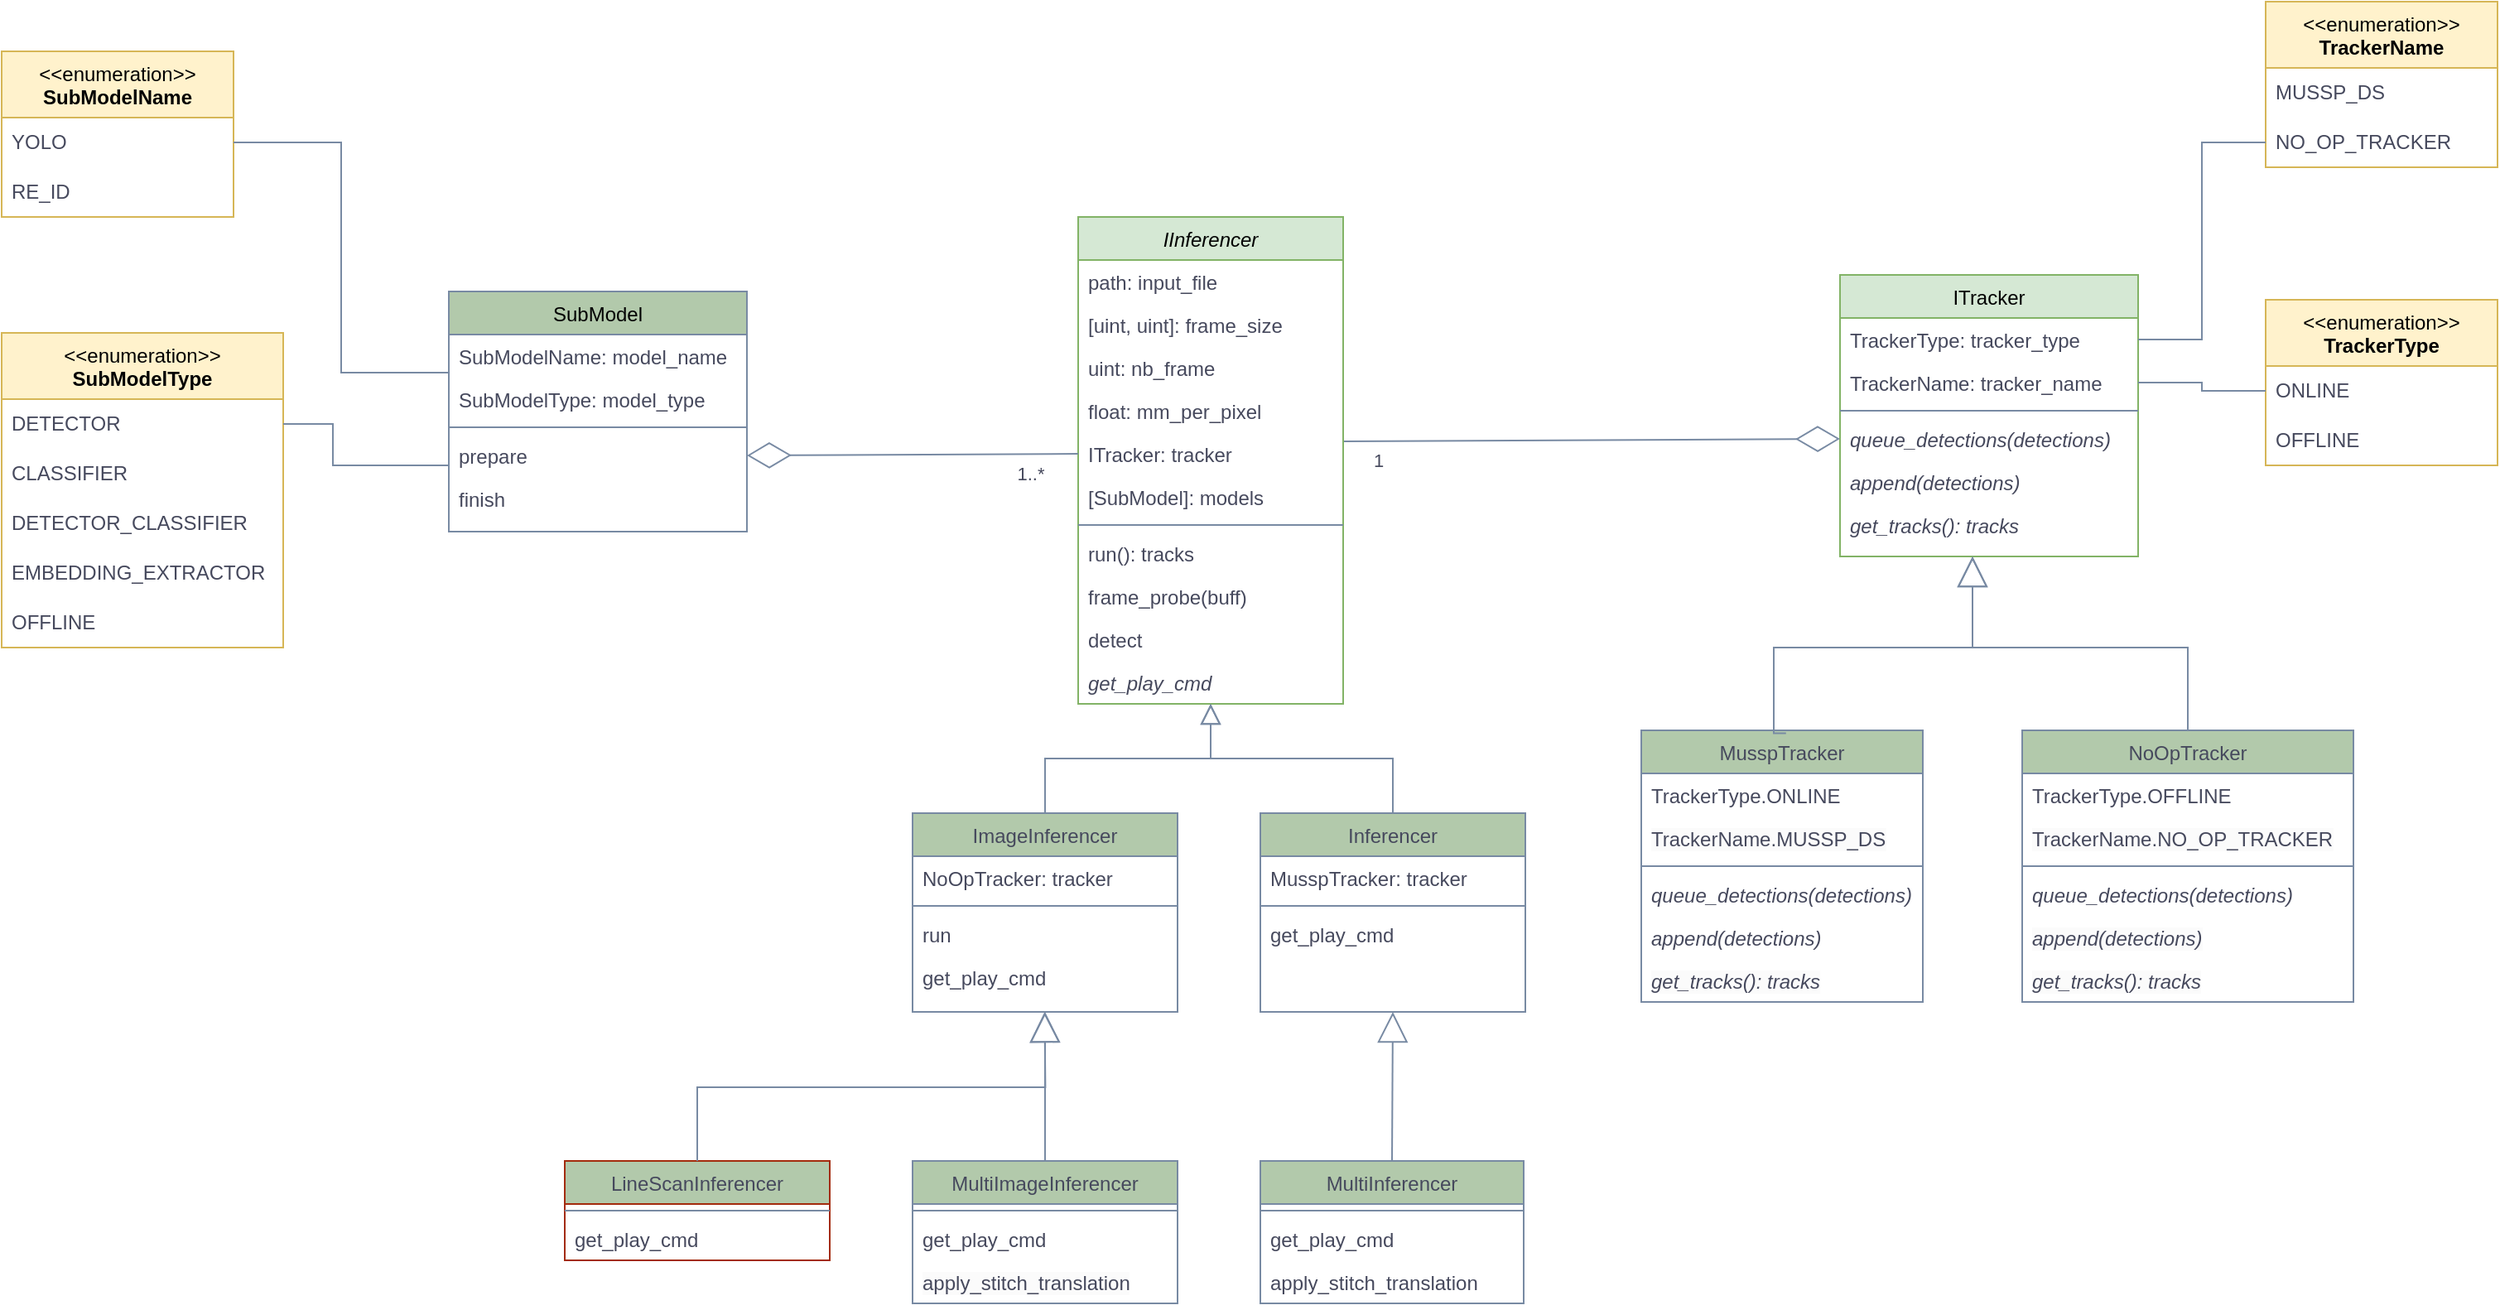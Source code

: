 <mxfile version="24.1.0" type="device">
  <diagram id="C5RBs43oDa-KdzZeNtuy" name="Page-1">
    <mxGraphModel dx="2645" dy="2179" grid="1" gridSize="10" guides="1" tooltips="1" connect="1" arrows="1" fold="1" page="1" pageScale="1" pageWidth="827" pageHeight="1169" math="0" shadow="0">
      <root>
        <mxCell id="WIyWlLk6GJQsqaUBKTNV-0" />
        <mxCell id="WIyWlLk6GJQsqaUBKTNV-1" parent="WIyWlLk6GJQsqaUBKTNV-0" />
        <mxCell id="zkfFHV4jXpPFQw0GAbJ--0" value="IInferencer" style="swimlane;fontStyle=2;align=center;verticalAlign=top;childLayout=stackLayout;horizontal=1;startSize=26;horizontalStack=0;resizeParent=1;resizeLast=0;collapsible=1;marginBottom=0;rounded=0;shadow=0;strokeWidth=1;labelBackgroundColor=none;fillColor=#d5e8d4;strokeColor=#82b366;" parent="WIyWlLk6GJQsqaUBKTNV-1" vertex="1">
          <mxGeometry x="220" width="160" height="294" as="geometry">
            <mxRectangle x="230" y="140" width="160" height="26" as="alternateBounds" />
          </mxGeometry>
        </mxCell>
        <mxCell id="zkfFHV4jXpPFQw0GAbJ--1" value="path: input_file&#xa;" style="text;align=left;verticalAlign=top;spacingLeft=4;spacingRight=4;overflow=hidden;rotatable=0;points=[[0,0.5],[1,0.5]];portConstraint=eastwest;labelBackgroundColor=none;fontColor=#46495D;" parent="zkfFHV4jXpPFQw0GAbJ--0" vertex="1">
          <mxGeometry y="26" width="160" height="26" as="geometry" />
        </mxCell>
        <mxCell id="qdX-R1Pj5iQmyDdqSwIo-8" value="[uint, uint]: frame_size" style="text;strokeColor=none;fillColor=none;align=left;verticalAlign=top;spacingLeft=4;spacingRight=4;overflow=hidden;rotatable=0;points=[[0,0.5],[1,0.5]];portConstraint=eastwest;whiteSpace=wrap;html=1;labelBackgroundColor=none;fontColor=#46495D;" vertex="1" parent="zkfFHV4jXpPFQw0GAbJ--0">
          <mxGeometry y="52" width="160" height="26" as="geometry" />
        </mxCell>
        <mxCell id="qdX-R1Pj5iQmyDdqSwIo-11" value="uint: nb_frame" style="text;strokeColor=none;fillColor=none;align=left;verticalAlign=top;spacingLeft=4;spacingRight=4;overflow=hidden;rotatable=0;points=[[0,0.5],[1,0.5]];portConstraint=eastwest;whiteSpace=wrap;html=1;labelBackgroundColor=none;fontColor=#46495D;" vertex="1" parent="zkfFHV4jXpPFQw0GAbJ--0">
          <mxGeometry y="78" width="160" height="26" as="geometry" />
        </mxCell>
        <mxCell id="qdX-R1Pj5iQmyDdqSwIo-12" value="float: mm_per_pixel" style="text;strokeColor=none;fillColor=none;align=left;verticalAlign=top;spacingLeft=4;spacingRight=4;overflow=hidden;rotatable=0;points=[[0,0.5],[1,0.5]];portConstraint=eastwest;whiteSpace=wrap;html=1;labelBackgroundColor=none;fontColor=#46495D;" vertex="1" parent="zkfFHV4jXpPFQw0GAbJ--0">
          <mxGeometry y="104" width="160" height="26" as="geometry" />
        </mxCell>
        <mxCell id="qdX-R1Pj5iQmyDdqSwIo-78" value="ITracker: tracker" style="text;strokeColor=none;fillColor=none;align=left;verticalAlign=top;spacingLeft=4;spacingRight=4;overflow=hidden;rotatable=0;points=[[0,0.5],[1,0.5]];portConstraint=eastwest;whiteSpace=wrap;html=1;labelBackgroundColor=none;fontColor=#46495D;" vertex="1" parent="zkfFHV4jXpPFQw0GAbJ--0">
          <mxGeometry y="130" width="160" height="26" as="geometry" />
        </mxCell>
        <mxCell id="qdX-R1Pj5iQmyDdqSwIo-100" value="[SubModel]: models" style="text;strokeColor=none;fillColor=none;align=left;verticalAlign=top;spacingLeft=4;spacingRight=4;overflow=hidden;rotatable=0;points=[[0,0.5],[1,0.5]];portConstraint=eastwest;whiteSpace=wrap;html=1;labelBackgroundColor=none;fontColor=#46495D;" vertex="1" parent="zkfFHV4jXpPFQw0GAbJ--0">
          <mxGeometry y="156" width="160" height="26" as="geometry" />
        </mxCell>
        <mxCell id="zkfFHV4jXpPFQw0GAbJ--4" value="" style="line;html=1;strokeWidth=1;align=left;verticalAlign=middle;spacingTop=-1;spacingLeft=3;spacingRight=3;rotatable=0;labelPosition=right;points=[];portConstraint=eastwest;labelBackgroundColor=none;fillColor=#B2C9AB;strokeColor=#788AA3;fontColor=#46495D;" parent="zkfFHV4jXpPFQw0GAbJ--0" vertex="1">
          <mxGeometry y="182" width="160" height="8" as="geometry" />
        </mxCell>
        <mxCell id="zkfFHV4jXpPFQw0GAbJ--5" value="run(): tracks" style="text;align=left;verticalAlign=top;spacingLeft=4;spacingRight=4;overflow=hidden;rotatable=0;points=[[0,0.5],[1,0.5]];portConstraint=eastwest;labelBackgroundColor=none;fontColor=#46495D;" parent="zkfFHV4jXpPFQw0GAbJ--0" vertex="1">
          <mxGeometry y="190" width="160" height="26" as="geometry" />
        </mxCell>
        <mxCell id="qdX-R1Pj5iQmyDdqSwIo-33" value="frame_probe(buff)" style="text;align=left;verticalAlign=top;spacingLeft=4;spacingRight=4;overflow=hidden;rotatable=0;points=[[0,0.5],[1,0.5]];portConstraint=eastwest;labelBackgroundColor=none;fontColor=#46495D;" vertex="1" parent="zkfFHV4jXpPFQw0GAbJ--0">
          <mxGeometry y="216" width="160" height="26" as="geometry" />
        </mxCell>
        <mxCell id="qdX-R1Pj5iQmyDdqSwIo-34" value="detect" style="text;align=left;verticalAlign=top;spacingLeft=4;spacingRight=4;overflow=hidden;rotatable=0;points=[[0,0.5],[1,0.5]];portConstraint=eastwest;labelBackgroundColor=none;fontColor=#46495D;" vertex="1" parent="zkfFHV4jXpPFQw0GAbJ--0">
          <mxGeometry y="242" width="160" height="26" as="geometry" />
        </mxCell>
        <mxCell id="qdX-R1Pj5iQmyDdqSwIo-35" value="get_play_cmd" style="text;align=left;verticalAlign=top;spacingLeft=4;spacingRight=4;overflow=hidden;rotatable=0;points=[[0,0.5],[1,0.5]];portConstraint=eastwest;labelBackgroundColor=none;fontColor=#46495D;fontStyle=2" vertex="1" parent="zkfFHV4jXpPFQw0GAbJ--0">
          <mxGeometry y="268" width="160" height="26" as="geometry" />
        </mxCell>
        <mxCell id="zkfFHV4jXpPFQw0GAbJ--6" value="ImageInferencer" style="swimlane;fontStyle=0;align=center;verticalAlign=top;childLayout=stackLayout;horizontal=1;startSize=26;horizontalStack=0;resizeParent=1;resizeLast=0;collapsible=1;marginBottom=0;rounded=0;shadow=0;strokeWidth=1;labelBackgroundColor=none;fillColor=#B2C9AB;strokeColor=#788AA3;fontColor=#46495D;" parent="WIyWlLk6GJQsqaUBKTNV-1" vertex="1">
          <mxGeometry x="120" y="360" width="160" height="120" as="geometry">
            <mxRectangle x="130" y="380" width="160" height="26" as="alternateBounds" />
          </mxGeometry>
        </mxCell>
        <mxCell id="qdX-R1Pj5iQmyDdqSwIo-97" value="NoOpTracker: tracker" style="text;strokeColor=none;fillColor=none;align=left;verticalAlign=top;spacingLeft=4;spacingRight=4;overflow=hidden;rotatable=0;points=[[0,0.5],[1,0.5]];portConstraint=eastwest;whiteSpace=wrap;html=1;fontColor=#46495D;" vertex="1" parent="zkfFHV4jXpPFQw0GAbJ--6">
          <mxGeometry y="26" width="160" height="26" as="geometry" />
        </mxCell>
        <mxCell id="zkfFHV4jXpPFQw0GAbJ--9" value="" style="line;html=1;strokeWidth=1;align=left;verticalAlign=middle;spacingTop=-1;spacingLeft=3;spacingRight=3;rotatable=0;labelPosition=right;points=[];portConstraint=eastwest;labelBackgroundColor=none;fillColor=#B2C9AB;strokeColor=#788AA3;fontColor=#46495D;" parent="zkfFHV4jXpPFQw0GAbJ--6" vertex="1">
          <mxGeometry y="52" width="160" height="8" as="geometry" />
        </mxCell>
        <mxCell id="qdX-R1Pj5iQmyDdqSwIo-84" value="run" style="text;strokeColor=none;fillColor=none;align=left;verticalAlign=top;spacingLeft=4;spacingRight=4;overflow=hidden;rotatable=0;points=[[0,0.5],[1,0.5]];portConstraint=eastwest;whiteSpace=wrap;html=1;fontColor=#46495D;" vertex="1" parent="zkfFHV4jXpPFQw0GAbJ--6">
          <mxGeometry y="60" width="160" height="26" as="geometry" />
        </mxCell>
        <mxCell id="qdX-R1Pj5iQmyDdqSwIo-99" value="get_play_cmd" style="text;strokeColor=none;fillColor=none;align=left;verticalAlign=top;spacingLeft=4;spacingRight=4;overflow=hidden;rotatable=0;points=[[0,0.5],[1,0.5]];portConstraint=eastwest;whiteSpace=wrap;html=1;fontColor=#46495D;" vertex="1" parent="zkfFHV4jXpPFQw0GAbJ--6">
          <mxGeometry y="86" width="160" height="26" as="geometry" />
        </mxCell>
        <mxCell id="zkfFHV4jXpPFQw0GAbJ--12" value="" style="endArrow=block;endSize=10;endFill=0;shadow=0;strokeWidth=1;rounded=0;curved=0;edgeStyle=elbowEdgeStyle;elbow=vertical;labelBackgroundColor=none;fontColor=default;strokeColor=#788AA3;" parent="WIyWlLk6GJQsqaUBKTNV-1" source="zkfFHV4jXpPFQw0GAbJ--6" target="zkfFHV4jXpPFQw0GAbJ--0" edge="1">
          <mxGeometry width="160" relative="1" as="geometry">
            <mxPoint x="200" y="203" as="sourcePoint" />
            <mxPoint x="200" y="203" as="targetPoint" />
          </mxGeometry>
        </mxCell>
        <mxCell id="zkfFHV4jXpPFQw0GAbJ--13" value="Inferencer&#xa;" style="swimlane;fontStyle=0;align=center;verticalAlign=top;childLayout=stackLayout;horizontal=1;startSize=26;horizontalStack=0;resizeParent=1;resizeLast=0;collapsible=1;marginBottom=0;rounded=0;shadow=0;strokeWidth=1;labelBackgroundColor=none;fillColor=#B2C9AB;strokeColor=#788AA3;fontColor=#46495D;" parent="WIyWlLk6GJQsqaUBKTNV-1" vertex="1">
          <mxGeometry x="330" y="360" width="160" height="120" as="geometry">
            <mxRectangle x="340" y="380" width="170" height="26" as="alternateBounds" />
          </mxGeometry>
        </mxCell>
        <mxCell id="qdX-R1Pj5iQmyDdqSwIo-98" value="MusspTracker: tracker" style="text;strokeColor=none;fillColor=none;align=left;verticalAlign=top;spacingLeft=4;spacingRight=4;overflow=hidden;rotatable=0;points=[[0,0.5],[1,0.5]];portConstraint=eastwest;whiteSpace=wrap;html=1;fontColor=#46495D;" vertex="1" parent="zkfFHV4jXpPFQw0GAbJ--13">
          <mxGeometry y="26" width="160" height="26" as="geometry" />
        </mxCell>
        <mxCell id="zkfFHV4jXpPFQw0GAbJ--15" value="" style="line;html=1;strokeWidth=1;align=left;verticalAlign=middle;spacingTop=-1;spacingLeft=3;spacingRight=3;rotatable=0;labelPosition=right;points=[];portConstraint=eastwest;labelBackgroundColor=none;fillColor=#B2C9AB;strokeColor=#788AA3;fontColor=#46495D;" parent="zkfFHV4jXpPFQw0GAbJ--13" vertex="1">
          <mxGeometry y="52" width="160" height="8" as="geometry" />
        </mxCell>
        <mxCell id="qdX-R1Pj5iQmyDdqSwIo-89" value="get_play_cmd" style="text;strokeColor=none;fillColor=none;align=left;verticalAlign=top;spacingLeft=4;spacingRight=4;overflow=hidden;rotatable=0;points=[[0,0.5],[1,0.5]];portConstraint=eastwest;whiteSpace=wrap;html=1;fontColor=#46495D;" vertex="1" parent="zkfFHV4jXpPFQw0GAbJ--13">
          <mxGeometry y="60" width="160" height="26" as="geometry" />
        </mxCell>
        <mxCell id="zkfFHV4jXpPFQw0GAbJ--16" value="" style="endArrow=block;endSize=10;endFill=0;shadow=0;strokeWidth=1;rounded=0;curved=0;edgeStyle=elbowEdgeStyle;elbow=vertical;labelBackgroundColor=none;fontColor=default;strokeColor=#788AA3;" parent="WIyWlLk6GJQsqaUBKTNV-1" source="zkfFHV4jXpPFQw0GAbJ--13" target="zkfFHV4jXpPFQw0GAbJ--0" edge="1">
          <mxGeometry width="160" relative="1" as="geometry">
            <mxPoint x="210" y="373" as="sourcePoint" />
            <mxPoint x="310" y="271" as="targetPoint" />
          </mxGeometry>
        </mxCell>
        <mxCell id="zkfFHV4jXpPFQw0GAbJ--17" value="ITracker" style="swimlane;fontStyle=0;align=center;verticalAlign=top;childLayout=stackLayout;horizontal=1;startSize=26;horizontalStack=0;resizeParent=1;resizeLast=0;collapsible=1;marginBottom=0;rounded=0;shadow=0;strokeWidth=1;labelBackgroundColor=none;fillColor=#d5e8d4;strokeColor=#82b366;" parent="WIyWlLk6GJQsqaUBKTNV-1" vertex="1">
          <mxGeometry x="680" y="35" width="180" height="170" as="geometry">
            <mxRectangle x="550" y="140" width="160" height="26" as="alternateBounds" />
          </mxGeometry>
        </mxCell>
        <mxCell id="zkfFHV4jXpPFQw0GAbJ--18" value="TrackerType: tracker_type&#xa;" style="text;align=left;verticalAlign=top;spacingLeft=4;spacingRight=4;overflow=hidden;rotatable=0;points=[[0,0.5],[1,0.5]];portConstraint=eastwest;labelBackgroundColor=none;fontColor=#46495D;" parent="zkfFHV4jXpPFQw0GAbJ--17" vertex="1">
          <mxGeometry y="26" width="180" height="26" as="geometry" />
        </mxCell>
        <mxCell id="qdX-R1Pj5iQmyDdqSwIo-13" value="TrackerName: tracker_name&#xa;" style="text;align=left;verticalAlign=top;spacingLeft=4;spacingRight=4;overflow=hidden;rotatable=0;points=[[0,0.5],[1,0.5]];portConstraint=eastwest;labelBackgroundColor=none;fontColor=#46495D;" vertex="1" parent="zkfFHV4jXpPFQw0GAbJ--17">
          <mxGeometry y="52" width="180" height="26" as="geometry" />
        </mxCell>
        <mxCell id="zkfFHV4jXpPFQw0GAbJ--23" value="" style="line;html=1;strokeWidth=1;align=left;verticalAlign=middle;spacingTop=-1;spacingLeft=3;spacingRight=3;rotatable=0;labelPosition=right;points=[];portConstraint=eastwest;labelBackgroundColor=none;fillColor=#B2C9AB;strokeColor=#788AA3;fontColor=#46495D;" parent="zkfFHV4jXpPFQw0GAbJ--17" vertex="1">
          <mxGeometry y="78" width="180" height="8" as="geometry" />
        </mxCell>
        <mxCell id="zkfFHV4jXpPFQw0GAbJ--24" value="queue_detections(detections)" style="text;align=left;verticalAlign=top;spacingLeft=4;spacingRight=4;overflow=hidden;rotatable=0;points=[[0,0.5],[1,0.5]];portConstraint=eastwest;labelBackgroundColor=none;fontColor=#46495D;fontStyle=2" parent="zkfFHV4jXpPFQw0GAbJ--17" vertex="1">
          <mxGeometry y="86" width="180" height="26" as="geometry" />
        </mxCell>
        <mxCell id="zkfFHV4jXpPFQw0GAbJ--25" value="append(detections)" style="text;align=left;verticalAlign=top;spacingLeft=4;spacingRight=4;overflow=hidden;rotatable=0;points=[[0,0.5],[1,0.5]];portConstraint=eastwest;labelBackgroundColor=none;fontColor=#46495D;fontStyle=2" parent="zkfFHV4jXpPFQw0GAbJ--17" vertex="1">
          <mxGeometry y="112" width="180" height="26" as="geometry" />
        </mxCell>
        <mxCell id="qdX-R1Pj5iQmyDdqSwIo-15" value="get_tracks(): tracks" style="text;align=left;verticalAlign=top;spacingLeft=4;spacingRight=4;overflow=hidden;rotatable=0;points=[[0,0.5],[1,0.5]];portConstraint=eastwest;labelBackgroundColor=none;fontColor=#46495D;fontStyle=2" vertex="1" parent="zkfFHV4jXpPFQw0GAbJ--17">
          <mxGeometry y="138" width="180" height="26" as="geometry" />
        </mxCell>
        <mxCell id="qdX-R1Pj5iQmyDdqSwIo-23" value="" style="endArrow=diamondThin;endFill=0;endSize=24;html=1;rounded=0;entryX=0;entryY=0.5;entryDx=0;entryDy=0;exitX=1.003;exitY=0.212;exitDx=0;exitDy=0;labelBackgroundColor=none;fontColor=default;strokeColor=#788AA3;exitPerimeter=0;" edge="1" parent="WIyWlLk6GJQsqaUBKTNV-1" source="qdX-R1Pj5iQmyDdqSwIo-78" target="zkfFHV4jXpPFQw0GAbJ--24">
          <mxGeometry width="160" relative="1" as="geometry">
            <mxPoint x="210" y="330" as="sourcePoint" />
            <mxPoint x="370" y="330" as="targetPoint" />
          </mxGeometry>
        </mxCell>
        <mxCell id="qdX-R1Pj5iQmyDdqSwIo-28" value="1" style="edgeLabel;html=1;align=center;verticalAlign=middle;resizable=0;points=[];labelBackgroundColor=none;fontColor=#46495D;" vertex="1" connectable="0" parent="qdX-R1Pj5iQmyDdqSwIo-23">
          <mxGeometry x="-0.624" y="-2" relative="1" as="geometry">
            <mxPoint x="-36" y="10" as="offset" />
          </mxGeometry>
        </mxCell>
        <mxCell id="qdX-R1Pj5iQmyDdqSwIo-25" value="MultiImageInferencer" style="swimlane;fontStyle=0;align=center;verticalAlign=top;childLayout=stackLayout;horizontal=1;startSize=26;horizontalStack=0;resizeParent=1;resizeLast=0;collapsible=1;marginBottom=0;rounded=0;shadow=0;strokeWidth=1;labelBackgroundColor=none;fillColor=#B2C9AB;strokeColor=#788AA3;fontColor=#46495D;" vertex="1" parent="WIyWlLk6GJQsqaUBKTNV-1">
          <mxGeometry x="120" y="570" width="160" height="86" as="geometry">
            <mxRectangle x="130" y="380" width="160" height="26" as="alternateBounds" />
          </mxGeometry>
        </mxCell>
        <mxCell id="qdX-R1Pj5iQmyDdqSwIo-26" value="" style="line;html=1;strokeWidth=1;align=left;verticalAlign=middle;spacingTop=-1;spacingLeft=3;spacingRight=3;rotatable=0;labelPosition=right;points=[];portConstraint=eastwest;labelBackgroundColor=none;fillColor=#B2C9AB;strokeColor=#788AA3;fontColor=#46495D;" vertex="1" parent="qdX-R1Pj5iQmyDdqSwIo-25">
          <mxGeometry y="26" width="160" height="8" as="geometry" />
        </mxCell>
        <mxCell id="qdX-R1Pj5iQmyDdqSwIo-90" value="get_play_cmd" style="text;strokeColor=none;fillColor=none;align=left;verticalAlign=top;spacingLeft=4;spacingRight=4;overflow=hidden;rotatable=0;points=[[0,0.5],[1,0.5]];portConstraint=eastwest;whiteSpace=wrap;html=1;fontColor=#46495D;" vertex="1" parent="qdX-R1Pj5iQmyDdqSwIo-25">
          <mxGeometry y="34" width="160" height="26" as="geometry" />
        </mxCell>
        <mxCell id="qdX-R1Pj5iQmyDdqSwIo-96" value="&lt;meta charset=&quot;utf-8&quot;&gt;&lt;span style=&quot;color: rgb(70, 73, 93); font-family: Helvetica; font-size: 12px; font-style: normal; font-variant-ligatures: normal; font-variant-caps: normal; font-weight: 400; letter-spacing: normal; orphans: 2; text-align: left; text-indent: 0px; text-transform: none; widows: 2; word-spacing: 0px; -webkit-text-stroke-width: 0px; white-space: normal; background-color: rgb(251, 251, 251); text-decoration-thickness: initial; text-decoration-style: initial; text-decoration-color: initial; display: inline !important; float: none;&quot;&gt;apply_stitch_translation&lt;/span&gt;" style="text;strokeColor=none;fillColor=none;align=left;verticalAlign=top;spacingLeft=4;spacingRight=4;overflow=hidden;rotatable=0;points=[[0,0.5],[1,0.5]];portConstraint=eastwest;whiteSpace=wrap;html=1;fontColor=#46495D;" vertex="1" parent="qdX-R1Pj5iQmyDdqSwIo-25">
          <mxGeometry y="60" width="160" height="26" as="geometry" />
        </mxCell>
        <mxCell id="qdX-R1Pj5iQmyDdqSwIo-29" value="" style="endArrow=block;endSize=16;endFill=0;html=1;rounded=0;entryX=0.5;entryY=1;entryDx=0;entryDy=0;exitX=0.5;exitY=0;exitDx=0;exitDy=0;labelBackgroundColor=none;fontColor=default;strokeColor=#788AA3;" edge="1" parent="WIyWlLk6GJQsqaUBKTNV-1" source="qdX-R1Pj5iQmyDdqSwIo-25">
          <mxGeometry width="160" relative="1" as="geometry">
            <mxPoint x="210" y="620" as="sourcePoint" />
            <mxPoint x="200" y="480" as="targetPoint" />
          </mxGeometry>
        </mxCell>
        <mxCell id="qdX-R1Pj5iQmyDdqSwIo-30" value="MultiInferencer" style="swimlane;fontStyle=0;align=center;verticalAlign=top;childLayout=stackLayout;horizontal=1;startSize=26;horizontalStack=0;resizeParent=1;resizeLast=0;collapsible=1;marginBottom=0;rounded=0;shadow=0;strokeWidth=1;labelBackgroundColor=none;fillColor=#B2C9AB;strokeColor=#788AA3;fontColor=#46495D;" vertex="1" parent="WIyWlLk6GJQsqaUBKTNV-1">
          <mxGeometry x="330" y="570" width="159" height="86" as="geometry">
            <mxRectangle x="130" y="380" width="160" height="26" as="alternateBounds" />
          </mxGeometry>
        </mxCell>
        <mxCell id="qdX-R1Pj5iQmyDdqSwIo-31" value="" style="line;html=1;strokeWidth=1;align=left;verticalAlign=middle;spacingTop=-1;spacingLeft=3;spacingRight=3;rotatable=0;labelPosition=right;points=[];portConstraint=eastwest;labelBackgroundColor=none;fillColor=#B2C9AB;strokeColor=#788AA3;fontColor=#46495D;" vertex="1" parent="qdX-R1Pj5iQmyDdqSwIo-30">
          <mxGeometry y="26" width="159" height="8" as="geometry" />
        </mxCell>
        <mxCell id="qdX-R1Pj5iQmyDdqSwIo-88" value="get_play_cmd" style="text;strokeColor=none;fillColor=none;align=left;verticalAlign=top;spacingLeft=4;spacingRight=4;overflow=hidden;rotatable=0;points=[[0,0.5],[1,0.5]];portConstraint=eastwest;whiteSpace=wrap;html=1;fontColor=#46495D;" vertex="1" parent="qdX-R1Pj5iQmyDdqSwIo-30">
          <mxGeometry y="34" width="159" height="26" as="geometry" />
        </mxCell>
        <mxCell id="qdX-R1Pj5iQmyDdqSwIo-93" value="apply_stitch_translation" style="text;strokeColor=none;fillColor=none;align=left;verticalAlign=top;spacingLeft=4;spacingRight=4;overflow=hidden;rotatable=0;points=[[0,0.5],[1,0.5]];portConstraint=eastwest;whiteSpace=wrap;html=1;fontColor=#46495D;" vertex="1" parent="qdX-R1Pj5iQmyDdqSwIo-30">
          <mxGeometry y="60" width="159" height="26" as="geometry" />
        </mxCell>
        <mxCell id="qdX-R1Pj5iQmyDdqSwIo-32" value="" style="endArrow=block;endSize=16;endFill=0;html=1;rounded=0;entryX=0.5;entryY=1;entryDx=0;entryDy=0;exitX=0.5;exitY=0;exitDx=0;exitDy=0;labelBackgroundColor=none;fontColor=default;strokeColor=#788AA3;" edge="1" parent="WIyWlLk6GJQsqaUBKTNV-1" source="qdX-R1Pj5iQmyDdqSwIo-30">
          <mxGeometry width="160" relative="1" as="geometry">
            <mxPoint x="210" y="410" as="sourcePoint" />
            <mxPoint x="410" y="480" as="targetPoint" />
          </mxGeometry>
        </mxCell>
        <mxCell id="qdX-R1Pj5iQmyDdqSwIo-42" value="&amp;lt;&amp;lt;enumeration&amp;gt;&amp;gt;&lt;br&gt;&lt;b&gt;TrackerType&lt;/b&gt;" style="swimlane;fontStyle=0;align=center;verticalAlign=top;childLayout=stackLayout;horizontal=1;startSize=40;horizontalStack=0;resizeParent=1;resizeParentMax=0;resizeLast=0;collapsible=0;marginBottom=0;html=1;whiteSpace=wrap;labelBackgroundColor=none;fillColor=#fff2cc;strokeColor=#d6b656;" vertex="1" parent="WIyWlLk6GJQsqaUBKTNV-1">
          <mxGeometry x="937" y="50" width="140" height="100" as="geometry" />
        </mxCell>
        <mxCell id="qdX-R1Pj5iQmyDdqSwIo-43" value="ONLINE&amp;nbsp;" style="text;html=1;strokeColor=none;fillColor=none;align=left;verticalAlign=middle;spacingLeft=4;spacingRight=4;overflow=hidden;rotatable=0;points=[[0,0.5],[1,0.5]];portConstraint=eastwest;whiteSpace=wrap;labelBackgroundColor=none;fontColor=#46495D;" vertex="1" parent="qdX-R1Pj5iQmyDdqSwIo-42">
          <mxGeometry y="40" width="140" height="30" as="geometry" />
        </mxCell>
        <mxCell id="qdX-R1Pj5iQmyDdqSwIo-46" value="OFFLINE" style="text;html=1;strokeColor=none;fillColor=none;align=left;verticalAlign=middle;spacingLeft=4;spacingRight=4;overflow=hidden;rotatable=0;points=[[0,0.5],[1,0.5]];portConstraint=eastwest;whiteSpace=wrap;labelBackgroundColor=none;fontColor=#46495D;" vertex="1" parent="qdX-R1Pj5iQmyDdqSwIo-42">
          <mxGeometry y="70" width="140" height="30" as="geometry" />
        </mxCell>
        <mxCell id="qdX-R1Pj5iQmyDdqSwIo-44" value="&amp;lt;&amp;lt;enumeration&amp;gt;&amp;gt;&lt;br&gt;&lt;b&gt;TrackerName&lt;/b&gt;" style="swimlane;fontStyle=0;align=center;verticalAlign=top;childLayout=stackLayout;horizontal=1;startSize=40;horizontalStack=0;resizeParent=1;resizeParentMax=0;resizeLast=0;collapsible=0;marginBottom=0;html=1;whiteSpace=wrap;labelBackgroundColor=none;fillColor=#fff2cc;strokeColor=#d6b656;" vertex="1" parent="WIyWlLk6GJQsqaUBKTNV-1">
          <mxGeometry x="937" y="-130" width="140" height="100" as="geometry" />
        </mxCell>
        <mxCell id="qdX-R1Pj5iQmyDdqSwIo-49" value="MUSSP_DS" style="text;html=1;strokeColor=none;fillColor=none;align=left;verticalAlign=middle;spacingLeft=4;spacingRight=4;overflow=hidden;rotatable=0;points=[[0,0.5],[1,0.5]];portConstraint=eastwest;whiteSpace=wrap;labelBackgroundColor=none;fontColor=#46495D;" vertex="1" parent="qdX-R1Pj5iQmyDdqSwIo-44">
          <mxGeometry y="40" width="140" height="30" as="geometry" />
        </mxCell>
        <mxCell id="qdX-R1Pj5iQmyDdqSwIo-47" value="NO_OP_TRACKER" style="text;html=1;strokeColor=none;fillColor=none;align=left;verticalAlign=middle;spacingLeft=4;spacingRight=4;overflow=hidden;rotatable=0;points=[[0,0.5],[1,0.5]];portConstraint=eastwest;whiteSpace=wrap;labelBackgroundColor=none;fontColor=#46495D;" vertex="1" parent="qdX-R1Pj5iQmyDdqSwIo-44">
          <mxGeometry y="70" width="140" height="30" as="geometry" />
        </mxCell>
        <mxCell id="qdX-R1Pj5iQmyDdqSwIo-51" value="" style="endArrow=none;html=1;edgeStyle=orthogonalEdgeStyle;rounded=0;exitX=1;exitY=0.5;exitDx=0;exitDy=0;entryX=0;entryY=0.5;entryDx=0;entryDy=0;labelBackgroundColor=none;fontColor=default;strokeColor=#788AA3;" edge="1" parent="WIyWlLk6GJQsqaUBKTNV-1" source="qdX-R1Pj5iQmyDdqSwIo-13" target="qdX-R1Pj5iQmyDdqSwIo-43">
          <mxGeometry relative="1" as="geometry">
            <mxPoint x="610" y="300" as="sourcePoint" />
            <mxPoint x="770" y="300" as="targetPoint" />
          </mxGeometry>
        </mxCell>
        <mxCell id="qdX-R1Pj5iQmyDdqSwIo-55" style="edgeStyle=orthogonalEdgeStyle;rounded=0;orthogonalLoop=1;jettySize=auto;html=1;exitX=1;exitY=0.5;exitDx=0;exitDy=0;entryX=0;entryY=0.5;entryDx=0;entryDy=0;endArrow=none;endFill=0;labelBackgroundColor=none;fontColor=default;strokeColor=#788AA3;" edge="1" parent="WIyWlLk6GJQsqaUBKTNV-1" source="zkfFHV4jXpPFQw0GAbJ--18" target="qdX-R1Pj5iQmyDdqSwIo-47">
          <mxGeometry relative="1" as="geometry" />
        </mxCell>
        <mxCell id="qdX-R1Pj5iQmyDdqSwIo-56" value="MusspTracker" style="swimlane;fontStyle=0;align=center;verticalAlign=top;childLayout=stackLayout;horizontal=1;startSize=26;horizontalStack=0;resizeParent=1;resizeLast=0;collapsible=1;marginBottom=0;rounded=0;shadow=0;strokeWidth=1;labelBackgroundColor=none;fillColor=#B2C9AB;strokeColor=#788AA3;fontColor=#46495D;" vertex="1" parent="WIyWlLk6GJQsqaUBKTNV-1">
          <mxGeometry x="560" y="310" width="170" height="164" as="geometry">
            <mxRectangle x="340" y="380" width="170" height="26" as="alternateBounds" />
          </mxGeometry>
        </mxCell>
        <mxCell id="qdX-R1Pj5iQmyDdqSwIo-59" value="TrackerType.ONLINE" style="text;strokeColor=none;fillColor=none;align=left;verticalAlign=top;spacingLeft=4;spacingRight=4;overflow=hidden;rotatable=0;points=[[0,0.5],[1,0.5]];portConstraint=eastwest;whiteSpace=wrap;html=1;fontColor=#46495D;" vertex="1" parent="qdX-R1Pj5iQmyDdqSwIo-56">
          <mxGeometry y="26" width="170" height="26" as="geometry" />
        </mxCell>
        <mxCell id="qdX-R1Pj5iQmyDdqSwIo-60" value="&lt;meta charset=&quot;utf-8&quot;&gt;&lt;span style=&quot;color: rgb(70, 73, 93); font-family: Helvetica; font-size: 12px; font-style: normal; font-variant-ligatures: normal; font-variant-caps: normal; font-weight: 400; letter-spacing: normal; orphans: 2; text-align: left; text-indent: 0px; text-transform: none; widows: 2; word-spacing: 0px; -webkit-text-stroke-width: 0px; white-space: normal; background-color: rgb(251, 251, 251); text-decoration-thickness: initial; text-decoration-style: initial; text-decoration-color: initial; display: inline !important; float: none;&quot;&gt;TrackerName.MUSSP_DS&lt;/span&gt;" style="text;strokeColor=none;fillColor=none;align=left;verticalAlign=top;spacingLeft=4;spacingRight=4;overflow=hidden;rotatable=0;points=[[0,0.5],[1,0.5]];portConstraint=eastwest;whiteSpace=wrap;html=1;fontColor=#46495D;" vertex="1" parent="qdX-R1Pj5iQmyDdqSwIo-56">
          <mxGeometry y="52" width="170" height="26" as="geometry" />
        </mxCell>
        <mxCell id="qdX-R1Pj5iQmyDdqSwIo-62" value="" style="line;strokeWidth=1;fillColor=none;align=left;verticalAlign=middle;spacingTop=-1;spacingLeft=3;spacingRight=3;rotatable=0;labelPosition=right;points=[];portConstraint=eastwest;strokeColor=inherit;fontColor=#46495D;" vertex="1" parent="qdX-R1Pj5iQmyDdqSwIo-56">
          <mxGeometry y="78" width="170" height="8" as="geometry" />
        </mxCell>
        <mxCell id="qdX-R1Pj5iQmyDdqSwIo-136" value="&lt;span style=&quot;font-style: italic; text-wrap: nowrap;&quot;&gt;queue_detections(detections)&lt;/span&gt;" style="text;strokeColor=none;fillColor=none;align=left;verticalAlign=top;spacingLeft=4;spacingRight=4;overflow=hidden;rotatable=0;points=[[0,0.5],[1,0.5]];portConstraint=eastwest;whiteSpace=wrap;html=1;fontColor=#46495D;" vertex="1" parent="qdX-R1Pj5iQmyDdqSwIo-56">
          <mxGeometry y="86" width="170" height="26" as="geometry" />
        </mxCell>
        <mxCell id="qdX-R1Pj5iQmyDdqSwIo-137" value="&lt;span style=&quot;font-style: italic; text-wrap: nowrap;&quot;&gt;append(detections)&lt;/span&gt;" style="text;strokeColor=none;fillColor=none;align=left;verticalAlign=top;spacingLeft=4;spacingRight=4;overflow=hidden;rotatable=0;points=[[0,0.5],[1,0.5]];portConstraint=eastwest;whiteSpace=wrap;html=1;fontColor=#46495D;" vertex="1" parent="qdX-R1Pj5iQmyDdqSwIo-56">
          <mxGeometry y="112" width="170" height="26" as="geometry" />
        </mxCell>
        <mxCell id="qdX-R1Pj5iQmyDdqSwIo-138" value="&lt;meta charset=&quot;utf-8&quot;&gt;&lt;span style=&quot;color: rgb(70, 73, 93); font-family: Helvetica; font-size: 12px; font-style: italic; font-variant-ligatures: normal; font-variant-caps: normal; font-weight: 400; letter-spacing: normal; orphans: 2; text-align: left; text-indent: 0px; text-transform: none; widows: 2; word-spacing: 0px; -webkit-text-stroke-width: 0px; white-space: nowrap; background-color: rgb(251, 251, 251); text-decoration-thickness: initial; text-decoration-style: initial; text-decoration-color: initial; display: inline !important; float: none;&quot;&gt;get_tracks(): tracks&lt;/span&gt;" style="text;strokeColor=none;fillColor=none;align=left;verticalAlign=top;spacingLeft=4;spacingRight=4;overflow=hidden;rotatable=0;points=[[0,0.5],[1,0.5]];portConstraint=eastwest;whiteSpace=wrap;html=1;fontColor=#46495D;" vertex="1" parent="qdX-R1Pj5iQmyDdqSwIo-56">
          <mxGeometry y="138" width="170" height="26" as="geometry" />
        </mxCell>
        <mxCell id="qdX-R1Pj5iQmyDdqSwIo-58" value="" style="endArrow=block;endSize=16;endFill=0;html=1;rounded=0;labelBackgroundColor=none;fontColor=default;strokeColor=#788AA3;edgeStyle=orthogonalEdgeStyle;exitX=0.514;exitY=0.011;exitDx=0;exitDy=0;exitPerimeter=0;" edge="1" parent="WIyWlLk6GJQsqaUBKTNV-1" source="qdX-R1Pj5iQmyDdqSwIo-56">
          <mxGeometry width="160" relative="1" as="geometry">
            <mxPoint x="640" y="280" as="sourcePoint" />
            <mxPoint x="760.0" y="205" as="targetPoint" />
            <Array as="points">
              <mxPoint x="640" y="311" />
              <mxPoint x="640" y="260" />
              <mxPoint x="760" y="260" />
            </Array>
          </mxGeometry>
        </mxCell>
        <mxCell id="qdX-R1Pj5iQmyDdqSwIo-63" value="NoOpTracker" style="swimlane;fontStyle=0;align=center;verticalAlign=top;childLayout=stackLayout;horizontal=1;startSize=26;horizontalStack=0;resizeParent=1;resizeLast=0;collapsible=1;marginBottom=0;rounded=0;shadow=0;strokeWidth=1;labelBackgroundColor=none;fillColor=#B2C9AB;strokeColor=#788AA3;fontColor=#46495D;" vertex="1" parent="WIyWlLk6GJQsqaUBKTNV-1">
          <mxGeometry x="790" y="310" width="200" height="164" as="geometry">
            <mxRectangle x="340" y="380" width="170" height="26" as="alternateBounds" />
          </mxGeometry>
        </mxCell>
        <mxCell id="qdX-R1Pj5iQmyDdqSwIo-64" value="TrackerType.OFFLINE" style="text;strokeColor=none;fillColor=none;align=left;verticalAlign=top;spacingLeft=4;spacingRight=4;overflow=hidden;rotatable=0;points=[[0,0.5],[1,0.5]];portConstraint=eastwest;whiteSpace=wrap;html=1;fontColor=#46495D;" vertex="1" parent="qdX-R1Pj5iQmyDdqSwIo-63">
          <mxGeometry y="26" width="200" height="26" as="geometry" />
        </mxCell>
        <mxCell id="qdX-R1Pj5iQmyDdqSwIo-65" value="&lt;span style=&quot;color: rgb(70, 73, 93); font-family: Helvetica; font-size: 12px; font-style: normal; font-variant-ligatures: normal; font-variant-caps: normal; font-weight: 400; letter-spacing: normal; orphans: 2; text-align: left; text-indent: 0px; text-transform: none; widows: 2; word-spacing: 0px; -webkit-text-stroke-width: 0px; white-space: normal; background-color: rgb(251, 251, 251); text-decoration-thickness: initial; text-decoration-style: initial; text-decoration-color: initial; display: inline !important; float: none;&quot;&gt;TrackerName.NO_OP_TRACKER&lt;/span&gt;" style="text;strokeColor=none;fillColor=none;align=left;verticalAlign=top;spacingLeft=4;spacingRight=4;overflow=hidden;rotatable=0;points=[[0,0.5],[1,0.5]];portConstraint=eastwest;whiteSpace=wrap;html=1;fontColor=#46495D;" vertex="1" parent="qdX-R1Pj5iQmyDdqSwIo-63">
          <mxGeometry y="52" width="200" height="26" as="geometry" />
        </mxCell>
        <mxCell id="qdX-R1Pj5iQmyDdqSwIo-66" value="" style="line;strokeWidth=1;fillColor=none;align=left;verticalAlign=middle;spacingTop=-1;spacingLeft=3;spacingRight=3;rotatable=0;labelPosition=right;points=[];portConstraint=eastwest;strokeColor=inherit;fontColor=#46495D;" vertex="1" parent="qdX-R1Pj5iQmyDdqSwIo-63">
          <mxGeometry y="78" width="200" height="8" as="geometry" />
        </mxCell>
        <mxCell id="qdX-R1Pj5iQmyDdqSwIo-139" value="&lt;span style=&quot;font-style: italic; text-wrap: nowrap;&quot;&gt;queue_detections(detections)&lt;/span&gt;" style="text;strokeColor=none;fillColor=none;align=left;verticalAlign=top;spacingLeft=4;spacingRight=4;overflow=hidden;rotatable=0;points=[[0,0.5],[1,0.5]];portConstraint=eastwest;whiteSpace=wrap;html=1;fontColor=#46495D;" vertex="1" parent="qdX-R1Pj5iQmyDdqSwIo-63">
          <mxGeometry y="86" width="200" height="26" as="geometry" />
        </mxCell>
        <mxCell id="qdX-R1Pj5iQmyDdqSwIo-140" value="&lt;meta charset=&quot;utf-8&quot;&gt;&lt;span style=&quot;color: rgb(70, 73, 93); font-family: Helvetica; font-size: 12px; font-style: italic; font-variant-ligatures: normal; font-variant-caps: normal; font-weight: 400; letter-spacing: normal; orphans: 2; text-align: left; text-indent: 0px; text-transform: none; widows: 2; word-spacing: 0px; -webkit-text-stroke-width: 0px; white-space: nowrap; background-color: rgb(251, 251, 251); text-decoration-thickness: initial; text-decoration-style: initial; text-decoration-color: initial; display: inline !important; float: none;&quot;&gt;append(detections)&lt;/span&gt;" style="text;strokeColor=none;fillColor=none;align=left;verticalAlign=top;spacingLeft=4;spacingRight=4;overflow=hidden;rotatable=0;points=[[0,0.5],[1,0.5]];portConstraint=eastwest;whiteSpace=wrap;html=1;fontColor=#46495D;" vertex="1" parent="qdX-R1Pj5iQmyDdqSwIo-63">
          <mxGeometry y="112" width="200" height="26" as="geometry" />
        </mxCell>
        <mxCell id="qdX-R1Pj5iQmyDdqSwIo-141" value="&lt;meta charset=&quot;utf-8&quot;&gt;&lt;span style=&quot;color: rgb(70, 73, 93); font-family: Helvetica; font-size: 12px; font-style: italic; font-variant-ligatures: normal; font-variant-caps: normal; font-weight: 400; letter-spacing: normal; orphans: 2; text-align: left; text-indent: 0px; text-transform: none; widows: 2; word-spacing: 0px; -webkit-text-stroke-width: 0px; white-space: nowrap; background-color: rgb(251, 251, 251); text-decoration-thickness: initial; text-decoration-style: initial; text-decoration-color: initial; display: inline !important; float: none;&quot;&gt;get_tracks(): tracks&lt;/span&gt;" style="text;strokeColor=none;fillColor=none;align=left;verticalAlign=top;spacingLeft=4;spacingRight=4;overflow=hidden;rotatable=0;points=[[0,0.5],[1,0.5]];portConstraint=eastwest;whiteSpace=wrap;html=1;fontColor=#46495D;" vertex="1" parent="qdX-R1Pj5iQmyDdqSwIo-63">
          <mxGeometry y="138" width="200" height="26" as="geometry" />
        </mxCell>
        <mxCell id="qdX-R1Pj5iQmyDdqSwIo-68" value="" style="endArrow=block;endSize=16;endFill=0;html=1;rounded=0;exitX=0.5;exitY=0;exitDx=0;exitDy=0;labelBackgroundColor=none;fontColor=default;strokeColor=#788AA3;edgeStyle=orthogonalEdgeStyle;" edge="1" parent="WIyWlLk6GJQsqaUBKTNV-1" source="qdX-R1Pj5iQmyDdqSwIo-63">
          <mxGeometry width="160" relative="1" as="geometry">
            <mxPoint x="560" y="310" as="sourcePoint" />
            <mxPoint x="760" y="205" as="targetPoint" />
            <Array as="points">
              <mxPoint x="890" y="260" />
              <mxPoint x="760" y="260" />
            </Array>
          </mxGeometry>
        </mxCell>
        <mxCell id="qdX-R1Pj5iQmyDdqSwIo-80" value="LineScanInferencer" style="swimlane;fontStyle=0;align=center;verticalAlign=top;childLayout=stackLayout;horizontal=1;startSize=26;horizontalStack=0;resizeParent=1;resizeLast=0;collapsible=1;marginBottom=0;rounded=0;shadow=0;strokeWidth=1;labelBackgroundColor=none;fillColor=#B2C9AB;strokeColor=#A32B0D;fontColor=#46495D;" vertex="1" parent="WIyWlLk6GJQsqaUBKTNV-1">
          <mxGeometry x="-90" y="570" width="160" height="60" as="geometry">
            <mxRectangle x="130" y="380" width="160" height="26" as="alternateBounds" />
          </mxGeometry>
        </mxCell>
        <mxCell id="qdX-R1Pj5iQmyDdqSwIo-81" value="" style="line;html=1;strokeWidth=1;align=left;verticalAlign=middle;spacingTop=-1;spacingLeft=3;spacingRight=3;rotatable=0;labelPosition=right;points=[];portConstraint=eastwest;labelBackgroundColor=none;fillColor=#B2C9AB;strokeColor=#788AA3;fontColor=#46495D;" vertex="1" parent="qdX-R1Pj5iQmyDdqSwIo-80">
          <mxGeometry y="26" width="160" height="8" as="geometry" />
        </mxCell>
        <mxCell id="qdX-R1Pj5iQmyDdqSwIo-91" value="get_play_cmd" style="text;strokeColor=none;fillColor=none;align=left;verticalAlign=top;spacingLeft=4;spacingRight=4;overflow=hidden;rotatable=0;points=[[0,0.5],[1,0.5]];portConstraint=eastwest;whiteSpace=wrap;html=1;fontColor=#46495D;" vertex="1" parent="qdX-R1Pj5iQmyDdqSwIo-80">
          <mxGeometry y="34" width="160" height="26" as="geometry" />
        </mxCell>
        <mxCell id="qdX-R1Pj5iQmyDdqSwIo-83" value="" style="endArrow=block;endSize=16;endFill=0;html=1;rounded=0;entryX=0.5;entryY=1;entryDx=0;entryDy=0;exitX=0.5;exitY=0;exitDx=0;exitDy=0;labelBackgroundColor=none;fontColor=default;strokeColor=#788AA3;edgeStyle=orthogonalEdgeStyle;" edge="1" parent="WIyWlLk6GJQsqaUBKTNV-1" source="qdX-R1Pj5iQmyDdqSwIo-80">
          <mxGeometry width="160" relative="1" as="geometry">
            <mxPoint x="199.71" y="570" as="sourcePoint" />
            <mxPoint x="199.71" y="480" as="targetPoint" />
          </mxGeometry>
        </mxCell>
        <mxCell id="qdX-R1Pj5iQmyDdqSwIo-101" value="SubModel" style="swimlane;fontStyle=0;align=center;verticalAlign=top;childLayout=stackLayout;horizontal=1;startSize=26;horizontalStack=0;resizeParent=1;resizeLast=0;collapsible=1;marginBottom=0;rounded=0;shadow=0;strokeWidth=1;labelBackgroundColor=none;fillColor=#B2C9AB;strokeColor=#788aa3;" vertex="1" parent="WIyWlLk6GJQsqaUBKTNV-1">
          <mxGeometry x="-160" y="45" width="180" height="145" as="geometry">
            <mxRectangle x="550" y="140" width="160" height="26" as="alternateBounds" />
          </mxGeometry>
        </mxCell>
        <mxCell id="qdX-R1Pj5iQmyDdqSwIo-102" value="SubModelName: model_name&#xa;" style="text;align=left;verticalAlign=top;spacingLeft=4;spacingRight=4;overflow=hidden;rotatable=0;points=[[0,0.5],[1,0.5]];portConstraint=eastwest;labelBackgroundColor=none;fontColor=#46495D;" vertex="1" parent="qdX-R1Pj5iQmyDdqSwIo-101">
          <mxGeometry y="26" width="180" height="26" as="geometry" />
        </mxCell>
        <mxCell id="qdX-R1Pj5iQmyDdqSwIo-103" value="SubModelType: model_type&#xa;" style="text;align=left;verticalAlign=top;spacingLeft=4;spacingRight=4;overflow=hidden;rotatable=0;points=[[0,0.5],[1,0.5]];portConstraint=eastwest;labelBackgroundColor=none;fontColor=#46495D;" vertex="1" parent="qdX-R1Pj5iQmyDdqSwIo-101">
          <mxGeometry y="52" width="180" height="26" as="geometry" />
        </mxCell>
        <mxCell id="qdX-R1Pj5iQmyDdqSwIo-104" value="" style="line;html=1;strokeWidth=1;align=left;verticalAlign=middle;spacingTop=-1;spacingLeft=3;spacingRight=3;rotatable=0;labelPosition=right;points=[];portConstraint=eastwest;labelBackgroundColor=none;fillColor=#B2C9AB;strokeColor=#788AA3;fontColor=#46495D;" vertex="1" parent="qdX-R1Pj5iQmyDdqSwIo-101">
          <mxGeometry y="78" width="180" height="8" as="geometry" />
        </mxCell>
        <mxCell id="qdX-R1Pj5iQmyDdqSwIo-106" value="prepare" style="text;align=left;verticalAlign=top;spacingLeft=4;spacingRight=4;overflow=hidden;rotatable=0;points=[[0,0.5],[1,0.5]];portConstraint=eastwest;labelBackgroundColor=none;fontColor=#46495D;fontStyle=0" vertex="1" parent="qdX-R1Pj5iQmyDdqSwIo-101">
          <mxGeometry y="86" width="180" height="26" as="geometry" />
        </mxCell>
        <mxCell id="qdX-R1Pj5iQmyDdqSwIo-131" value="finish" style="text;align=left;verticalAlign=top;spacingLeft=4;spacingRight=4;overflow=hidden;rotatable=0;points=[[0,0.5],[1,0.5]];portConstraint=eastwest;labelBackgroundColor=none;fontColor=#46495D;fontStyle=0" vertex="1" parent="qdX-R1Pj5iQmyDdqSwIo-101">
          <mxGeometry y="112" width="180" height="26" as="geometry" />
        </mxCell>
        <mxCell id="qdX-R1Pj5iQmyDdqSwIo-108" value="&amp;lt;&amp;lt;enumeration&amp;gt;&amp;gt;&lt;br&gt;&lt;b&gt;SubModelType&lt;/b&gt;" style="swimlane;fontStyle=0;align=center;verticalAlign=top;childLayout=stackLayout;horizontal=1;startSize=40;horizontalStack=0;resizeParent=1;resizeParentMax=0;resizeLast=0;collapsible=0;marginBottom=0;html=1;whiteSpace=wrap;labelBackgroundColor=none;fillColor=#fff2cc;strokeColor=#d6b656;" vertex="1" parent="WIyWlLk6GJQsqaUBKTNV-1">
          <mxGeometry x="-430" y="70" width="170" height="190" as="geometry" />
        </mxCell>
        <mxCell id="qdX-R1Pj5iQmyDdqSwIo-109" value="DETECTOR" style="text;html=1;strokeColor=none;fillColor=none;align=left;verticalAlign=middle;spacingLeft=4;spacingRight=4;overflow=hidden;rotatable=0;points=[[0,0.5],[1,0.5]];portConstraint=eastwest;whiteSpace=wrap;labelBackgroundColor=none;fontColor=#46495D;" vertex="1" parent="qdX-R1Pj5iQmyDdqSwIo-108">
          <mxGeometry y="40" width="170" height="30" as="geometry" />
        </mxCell>
        <mxCell id="qdX-R1Pj5iQmyDdqSwIo-126" value="CLASSIFIER" style="text;html=1;strokeColor=none;fillColor=none;align=left;verticalAlign=middle;spacingLeft=4;spacingRight=4;overflow=hidden;rotatable=0;points=[[0,0.5],[1,0.5]];portConstraint=eastwest;whiteSpace=wrap;labelBackgroundColor=none;fontColor=#46495D;" vertex="1" parent="qdX-R1Pj5iQmyDdqSwIo-108">
          <mxGeometry y="70" width="170" height="30" as="geometry" />
        </mxCell>
        <mxCell id="qdX-R1Pj5iQmyDdqSwIo-127" value="DETECTOR_CLASSIFIER" style="text;html=1;strokeColor=none;fillColor=none;align=left;verticalAlign=middle;spacingLeft=4;spacingRight=4;overflow=hidden;rotatable=0;points=[[0,0.5],[1,0.5]];portConstraint=eastwest;whiteSpace=wrap;labelBackgroundColor=none;fontColor=#46495D;" vertex="1" parent="qdX-R1Pj5iQmyDdqSwIo-108">
          <mxGeometry y="100" width="170" height="30" as="geometry" />
        </mxCell>
        <mxCell id="qdX-R1Pj5iQmyDdqSwIo-128" value="EMBEDDING_EXTRACTOR" style="text;html=1;strokeColor=none;fillColor=none;align=left;verticalAlign=middle;spacingLeft=4;spacingRight=4;overflow=hidden;rotatable=0;points=[[0,0.5],[1,0.5]];portConstraint=eastwest;whiteSpace=wrap;labelBackgroundColor=none;fontColor=#46495D;" vertex="1" parent="qdX-R1Pj5iQmyDdqSwIo-108">
          <mxGeometry y="130" width="170" height="30" as="geometry" />
        </mxCell>
        <mxCell id="qdX-R1Pj5iQmyDdqSwIo-110" value="OFFLINE" style="text;html=1;strokeColor=none;fillColor=none;align=left;verticalAlign=middle;spacingLeft=4;spacingRight=4;overflow=hidden;rotatable=0;points=[[0,0.5],[1,0.5]];portConstraint=eastwest;whiteSpace=wrap;labelBackgroundColor=none;fontColor=#46495D;" vertex="1" parent="qdX-R1Pj5iQmyDdqSwIo-108">
          <mxGeometry y="160" width="170" height="30" as="geometry" />
        </mxCell>
        <mxCell id="qdX-R1Pj5iQmyDdqSwIo-111" value="&amp;lt;&amp;lt;enumeration&amp;gt;&amp;gt;&lt;br&gt;&lt;b&gt;SubModelName&lt;/b&gt;" style="swimlane;fontStyle=0;align=center;verticalAlign=top;childLayout=stackLayout;horizontal=1;startSize=40;horizontalStack=0;resizeParent=1;resizeParentMax=0;resizeLast=0;collapsible=0;marginBottom=0;html=1;whiteSpace=wrap;labelBackgroundColor=none;fillColor=#fff2cc;strokeColor=#d6b656;" vertex="1" parent="WIyWlLk6GJQsqaUBKTNV-1">
          <mxGeometry x="-430" y="-100" width="140" height="100" as="geometry" />
        </mxCell>
        <mxCell id="qdX-R1Pj5iQmyDdqSwIo-112" value="YOLO" style="text;html=1;strokeColor=none;fillColor=none;align=left;verticalAlign=middle;spacingLeft=4;spacingRight=4;overflow=hidden;rotatable=0;points=[[0,0.5],[1,0.5]];portConstraint=eastwest;whiteSpace=wrap;labelBackgroundColor=none;fontColor=#46495D;" vertex="1" parent="qdX-R1Pj5iQmyDdqSwIo-111">
          <mxGeometry y="40" width="140" height="30" as="geometry" />
        </mxCell>
        <mxCell id="qdX-R1Pj5iQmyDdqSwIo-129" value="RE_ID" style="text;html=1;strokeColor=none;fillColor=none;align=left;verticalAlign=middle;spacingLeft=4;spacingRight=4;overflow=hidden;rotatable=0;points=[[0,0.5],[1,0.5]];portConstraint=eastwest;whiteSpace=wrap;labelBackgroundColor=none;fontColor=#46495D;" vertex="1" parent="qdX-R1Pj5iQmyDdqSwIo-111">
          <mxGeometry y="70" width="140" height="30" as="geometry" />
        </mxCell>
        <mxCell id="qdX-R1Pj5iQmyDdqSwIo-114" value="" style="endArrow=none;html=1;edgeStyle=orthogonalEdgeStyle;rounded=0;labelBackgroundColor=none;fontColor=default;strokeColor=#788AA3;entryX=1;entryY=0.5;entryDx=0;entryDy=0;exitX=0;exitY=0.5;exitDx=0;exitDy=0;" edge="1" parent="WIyWlLk6GJQsqaUBKTNV-1" target="qdX-R1Pj5iQmyDdqSwIo-109">
          <mxGeometry relative="1" as="geometry">
            <mxPoint x="-160" y="144" as="sourcePoint" />
            <mxPoint x="-290" y="110" as="targetPoint" />
            <Array as="points">
              <mxPoint x="-160" y="150" />
              <mxPoint x="-230" y="150" />
              <mxPoint x="-230" y="125" />
            </Array>
          </mxGeometry>
        </mxCell>
        <mxCell id="qdX-R1Pj5iQmyDdqSwIo-115" style="edgeStyle=orthogonalEdgeStyle;rounded=0;orthogonalLoop=1;jettySize=auto;html=1;exitX=0.003;exitY=-0.115;exitDx=0;exitDy=0;entryX=1;entryY=0.5;entryDx=0;entryDy=0;endArrow=none;endFill=0;labelBackgroundColor=none;fontColor=default;strokeColor=#788AA3;exitPerimeter=0;" edge="1" parent="WIyWlLk6GJQsqaUBKTNV-1" source="qdX-R1Pj5iQmyDdqSwIo-103" target="qdX-R1Pj5iQmyDdqSwIo-112">
          <mxGeometry relative="1" as="geometry" />
        </mxCell>
        <mxCell id="qdX-R1Pj5iQmyDdqSwIo-132" value="" style="endArrow=diamondThin;endFill=0;endSize=24;html=1;rounded=0;entryX=1;entryY=0.5;entryDx=0;entryDy=0;exitX=0;exitY=0.5;exitDx=0;exitDy=0;labelBackgroundColor=none;fontColor=default;strokeColor=#788AA3;" edge="1" parent="WIyWlLk6GJQsqaUBKTNV-1" source="qdX-R1Pj5iQmyDdqSwIo-78" target="qdX-R1Pj5iQmyDdqSwIo-106">
          <mxGeometry width="160" relative="1" as="geometry">
            <mxPoint x="390" y="146" as="sourcePoint" />
            <mxPoint x="820" y="144" as="targetPoint" />
          </mxGeometry>
        </mxCell>
        <mxCell id="qdX-R1Pj5iQmyDdqSwIo-133" value="1..*" style="edgeLabel;html=1;align=center;verticalAlign=middle;resizable=0;points=[];labelBackgroundColor=none;fontColor=#46495D;" vertex="1" connectable="0" parent="qdX-R1Pj5iQmyDdqSwIo-132">
          <mxGeometry x="-0.624" y="-2" relative="1" as="geometry">
            <mxPoint x="8" y="14" as="offset" />
          </mxGeometry>
        </mxCell>
      </root>
    </mxGraphModel>
  </diagram>
</mxfile>
